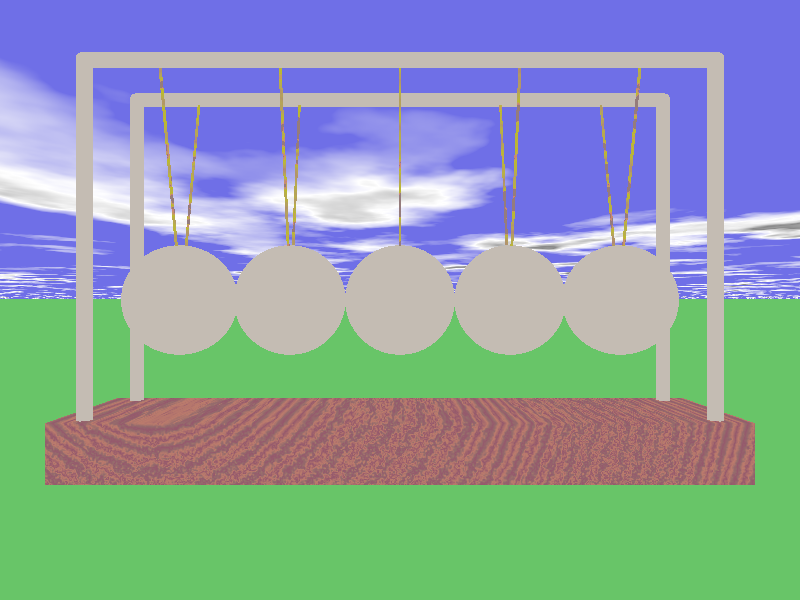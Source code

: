  #version 3.7;
 #include "colors.inc"    // The include files contain
 #include "stones.inc"    // pre-defined scene elements
 #include "textures.inc"  // pre-defined scene elements
 #include "shapes.inc"
 #include "glass.inc"
 #include "metals.inc"
 #include "woods.inc"
global_settings{ assumed_gamma 1.0 }

//************************** sky *************************
plane{<0,1,0>,1 hollow
    texture{ pigment{ bozo turbulence 0.92
                     color_map { [0.00 rgb <0.20, 0.20, 1.0>*0.8]
                                 [0.50 rgb <0.20, 0.20, 1.0>*0.8]
                                 [0.70 rgb <1,1,1>]
                                 [0.85 rgb <0.25,0.25,0.25>]
                                 [1.0 rgb <0.5,0.5,0.5>]}
                    scale<1,1,1.5>*2.5  translate< 0,0,0>
                   }
            finish {ambient 1 diffuse 0} }
    scale 10000
}
background{
    ForestGreen
}


light_source { 
 <2, 4, -3> color White
}

camera {
  location <8, 0, -22>
  look_at  <8, 0, 0>
}

//****************** Kinetic Spheres ********************

// First kinetic sphere
#declare firstSphere = union{
    
    cylinder {
      <0, 0, 0>,    // Center of one end
      <0, 8, -2>,   // Center of other end
      .05           // Radius
      texture { Rusty_Iron scale 4 }
    }
    cylinder {
      <0, 0, 0>,    // Center of one end
      <0, 8, 2>,    // Center of other end
      .05           // Radius
      texture { Rusty_Iron scale 4 }
    }
    sphere {
      <0, 0, 0>, 2
      texture {
        Aluminum scale 4
      }
    }
}

#declare lastSphere = union{
    
    cylinder {
      <16, 0, 0>,   // Center of one end
      <16, 8, -2>,  // Center of other end
      .05           // Radius
      texture { Rusty_Iron scale 4 }
    }
    cylinder {
      <16, 0, 0>,   // Center of one end
      <16, 8, 2>,   // Center of other end
      .05           // Radius
      texture { Rusty_Iron scale 4 }
    }
    sphere {
      <16, 0, 0>, 2
      texture {
        Aluminum scale 4
      }
    }
}

union{
    //******* rendering spheres *********
    #declare i = 4;
    #while(i<16)
        sphere {
          <i, 0, 0>, 2
          texture {
            Aluminum scale 4
          }
        }
        #declare i = i + 4;
    #end

    //***** Wires for spheres**********
    #declare j = 4;
    #while(j<16)
        cylinder {
          <j, 0, 0>,    // Center of one end
          <j, 8, -2>,   // Center of other end
          .05           // Radius
          texture { Rusty_Iron scale 4 }
        }
        cylinder {
          <j, 0, 0>,    // Center of one end
          <j, 8, 2>,    // Center of other end
          .05           // Radius
          texture { Rusty_Iron scale 4 }
        }
        #declare j = j + 4;
    #end
}

//***************** Front bars *************************
// vertical bar on LHS
union{
    cylinder {
      <-2.5, -4, -2>,   // Center of one end
      <-2.5, 8, -2>,    // Center of other end
      .25               // Radius
      texture { Aluminum scale 4 }
    }
    sphere {
      <-2.5, 8, -2>, .25
      texture { Aluminum scale 4 }
    }

    // vertical bar on RHS
    cylinder {
      <18.5, -4, -2>,   // Center of one end
      <18.5, 8, -2>,    // Center of other end
      .25               // Radius
      texture { Aluminum scale 4 }
    }
    sphere {
      <18.5, 8, -2>, .25
      texture { Aluminum scale 4 }
    }

    // top bar
    cylinder {
      <-2.5, 8, -2>,    // Center of one end
      <18.5, 8, -2>,    // Center of other end
      .25               // Radius
      texture { Aluminum scale 4 }
    }
}
//******************* Back bars ************************
union{
    // vertical bar on LHS
    cylinder {
      <-2.5, -4, 2>,    // Center of one end
      <-2.5, 8, 2>,     // Center of other end
      .25               // Radius
      texture { Aluminum scale 4 }
    }
    sphere {
      <-2.5, 8, 2>, .25
      texture { Aluminum scale 4 }
    }

    // vertical bar on RHS
    cylinder {
      <18.5, -4, 2>,    // Center of one end
      <18.5, 8, 2>,     // Center of other end
      .25               // Radius
      texture { Aluminum scale 4 }
    }
    sphere {
      <18.5, 8, 2>, .25
      texture { Aluminum scale 4 }
    }

    // top bar
    cylinder {
      <-2.5, 8, 2>,     // Center of one end
      <18.5, 8, 2>,     // Center of other end
      .25               // Radius
      texture { Aluminum scale 4 }
    }
}

//******************* Bottom box *********************
box {
    < -3.5, -6, -2.5>, // Near lower left corner
    < 19.5, -4, 2.5>   // Far upper right corner
    texture {
      T_Wood4     
      scale 4       // Scale by the same amount in all
                    // directions
    }
}

//****************** Mak'em swing ********************

#declare Amplitude = 40 ;// in degrees  -  in Grad

object { firstSphere

 translate<0,-8,0>
 rotate< 0, 0, (Amplitude*sin(clock*2))*(Amplitude*sin(clock*2)<0)>
 translate -<0,-8,0>
}
object { lastSphere

 translate <-16,-8,0>
 rotate< 0, 0, (Amplitude*sin(clock*2))*(Amplitude*sin(clock*2)>0) >
 translate -<-16,-8,0>
}
